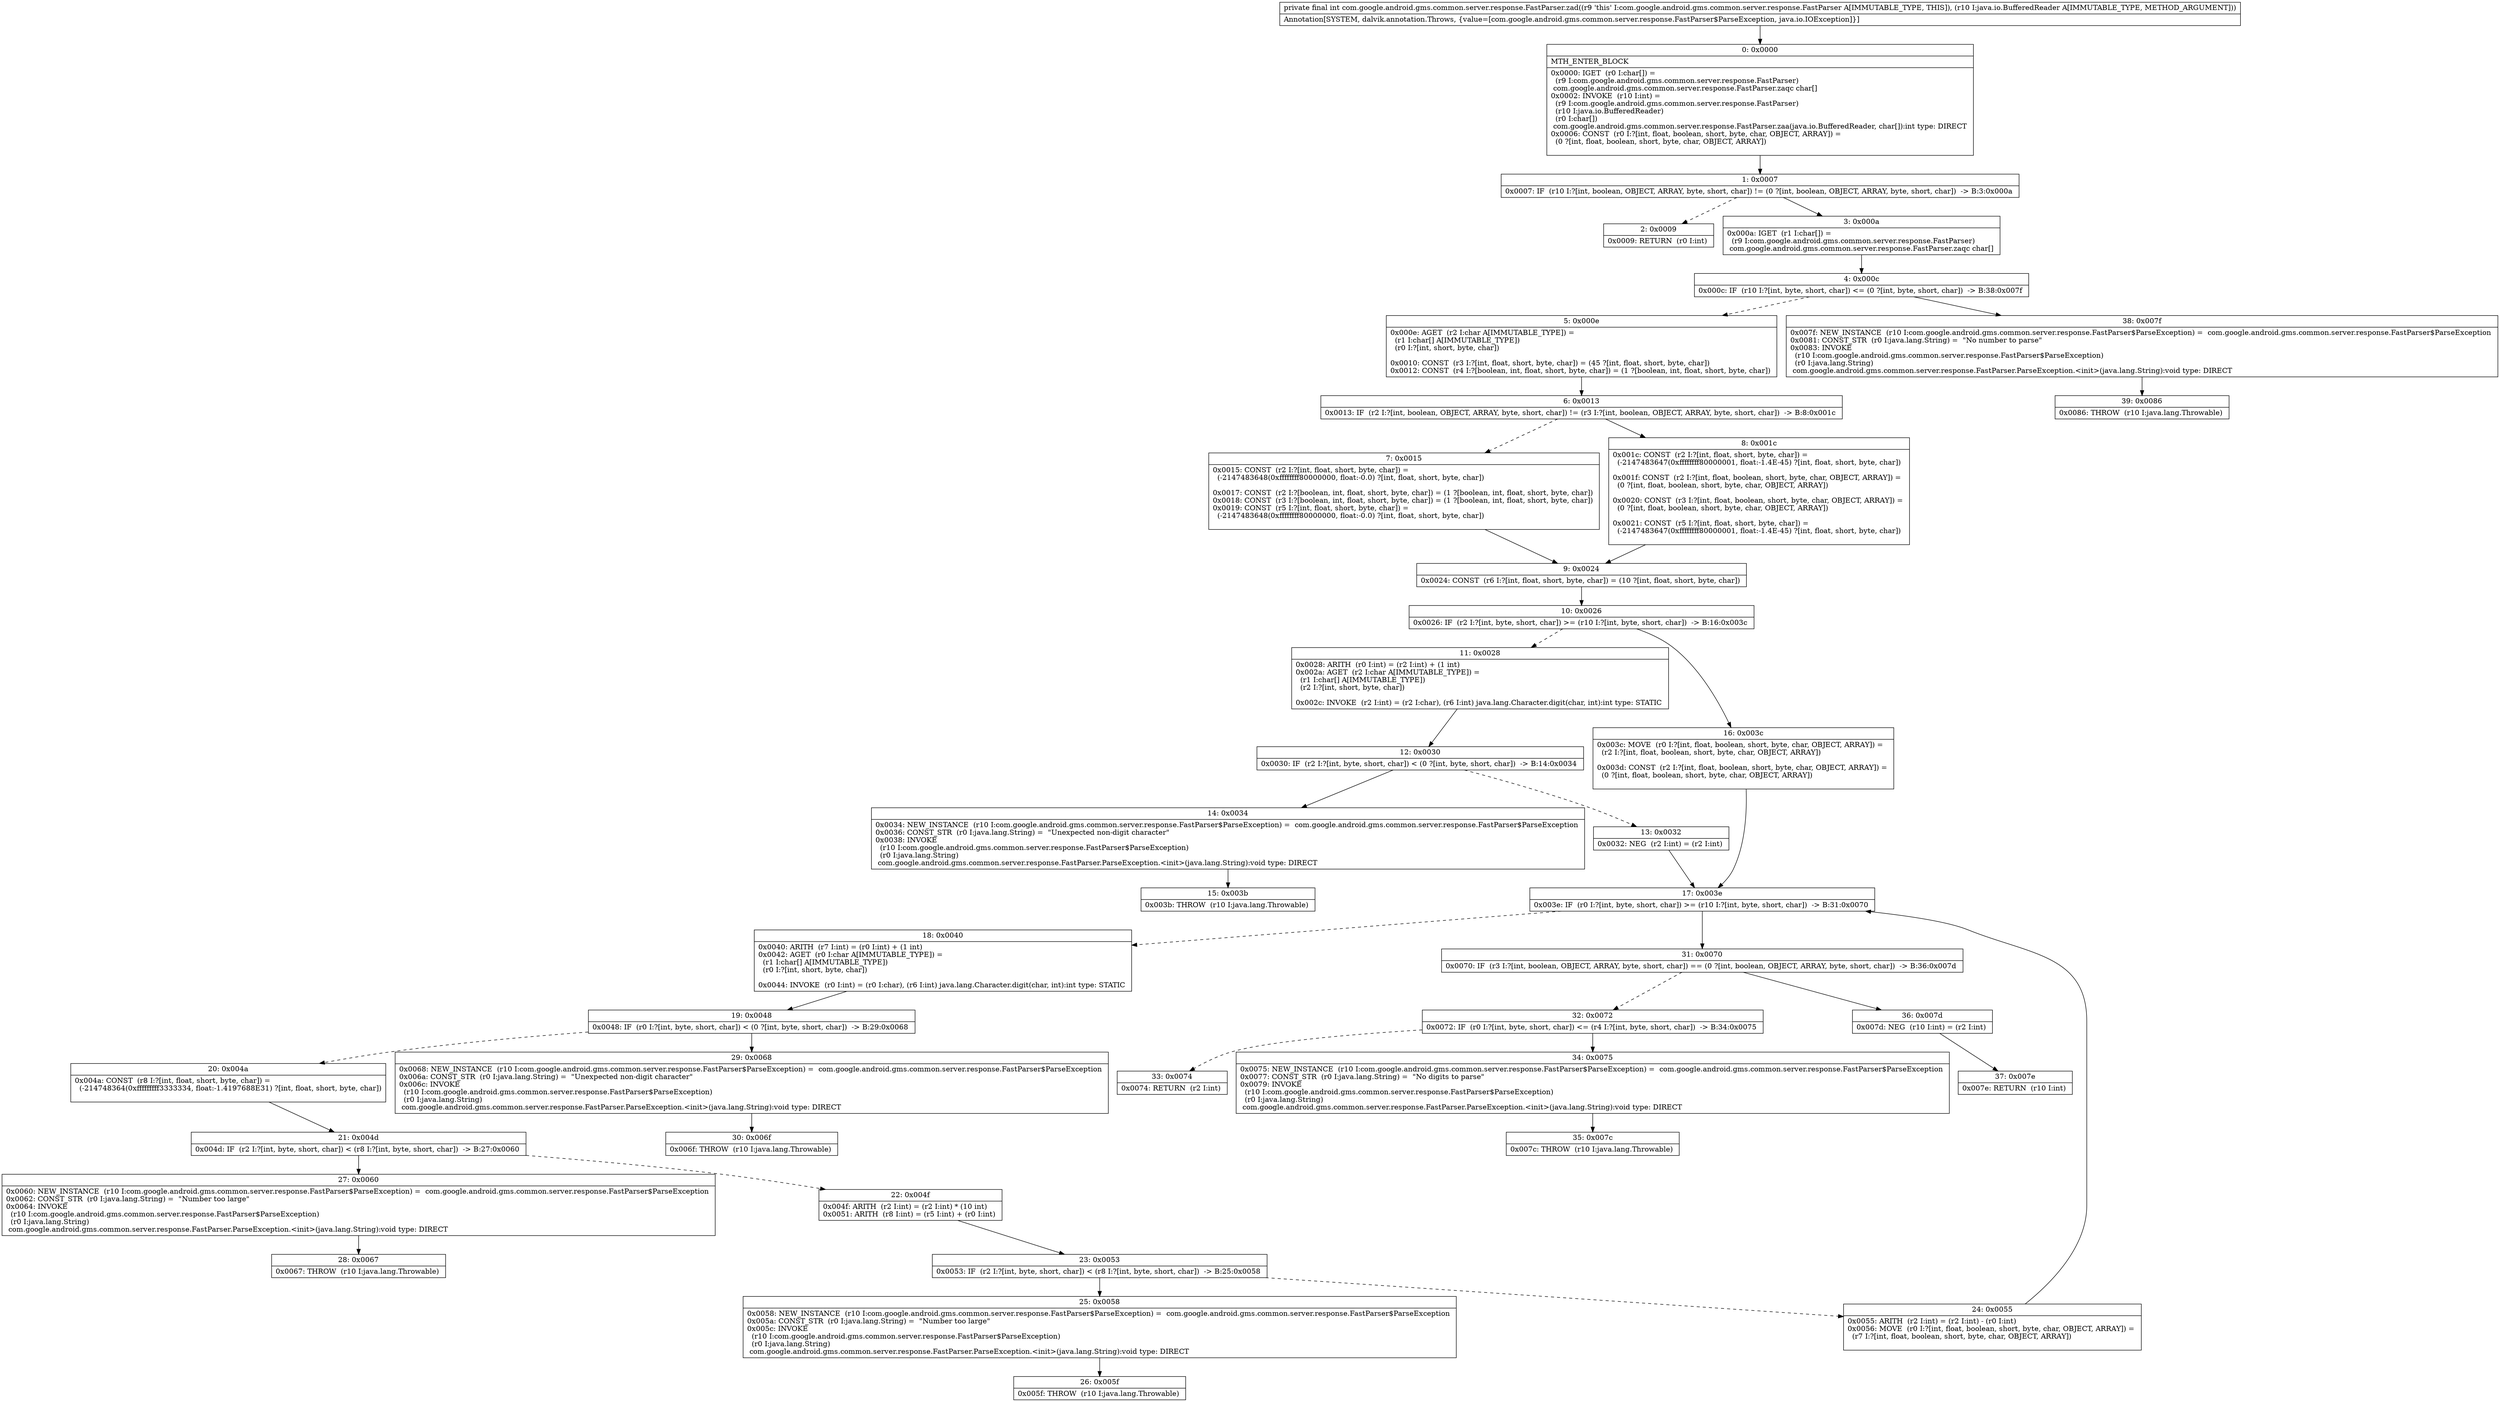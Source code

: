 digraph "CFG forcom.google.android.gms.common.server.response.FastParser.zad(Ljava\/io\/BufferedReader;)I" {
Node_0 [shape=record,label="{0\:\ 0x0000|MTH_ENTER_BLOCK\l|0x0000: IGET  (r0 I:char[]) = \l  (r9 I:com.google.android.gms.common.server.response.FastParser)\l com.google.android.gms.common.server.response.FastParser.zaqc char[] \l0x0002: INVOKE  (r10 I:int) = \l  (r9 I:com.google.android.gms.common.server.response.FastParser)\l  (r10 I:java.io.BufferedReader)\l  (r0 I:char[])\l com.google.android.gms.common.server.response.FastParser.zaa(java.io.BufferedReader, char[]):int type: DIRECT \l0x0006: CONST  (r0 I:?[int, float, boolean, short, byte, char, OBJECT, ARRAY]) = \l  (0 ?[int, float, boolean, short, byte, char, OBJECT, ARRAY])\l \l}"];
Node_1 [shape=record,label="{1\:\ 0x0007|0x0007: IF  (r10 I:?[int, boolean, OBJECT, ARRAY, byte, short, char]) != (0 ?[int, boolean, OBJECT, ARRAY, byte, short, char])  \-\> B:3:0x000a \l}"];
Node_2 [shape=record,label="{2\:\ 0x0009|0x0009: RETURN  (r0 I:int) \l}"];
Node_3 [shape=record,label="{3\:\ 0x000a|0x000a: IGET  (r1 I:char[]) = \l  (r9 I:com.google.android.gms.common.server.response.FastParser)\l com.google.android.gms.common.server.response.FastParser.zaqc char[] \l}"];
Node_4 [shape=record,label="{4\:\ 0x000c|0x000c: IF  (r10 I:?[int, byte, short, char]) \<= (0 ?[int, byte, short, char])  \-\> B:38:0x007f \l}"];
Node_5 [shape=record,label="{5\:\ 0x000e|0x000e: AGET  (r2 I:char A[IMMUTABLE_TYPE]) = \l  (r1 I:char[] A[IMMUTABLE_TYPE])\l  (r0 I:?[int, short, byte, char])\l \l0x0010: CONST  (r3 I:?[int, float, short, byte, char]) = (45 ?[int, float, short, byte, char]) \l0x0012: CONST  (r4 I:?[boolean, int, float, short, byte, char]) = (1 ?[boolean, int, float, short, byte, char]) \l}"];
Node_6 [shape=record,label="{6\:\ 0x0013|0x0013: IF  (r2 I:?[int, boolean, OBJECT, ARRAY, byte, short, char]) != (r3 I:?[int, boolean, OBJECT, ARRAY, byte, short, char])  \-\> B:8:0x001c \l}"];
Node_7 [shape=record,label="{7\:\ 0x0015|0x0015: CONST  (r2 I:?[int, float, short, byte, char]) = \l  (\-2147483648(0xffffffff80000000, float:\-0.0) ?[int, float, short, byte, char])\l \l0x0017: CONST  (r2 I:?[boolean, int, float, short, byte, char]) = (1 ?[boolean, int, float, short, byte, char]) \l0x0018: CONST  (r3 I:?[boolean, int, float, short, byte, char]) = (1 ?[boolean, int, float, short, byte, char]) \l0x0019: CONST  (r5 I:?[int, float, short, byte, char]) = \l  (\-2147483648(0xffffffff80000000, float:\-0.0) ?[int, float, short, byte, char])\l \l}"];
Node_8 [shape=record,label="{8\:\ 0x001c|0x001c: CONST  (r2 I:?[int, float, short, byte, char]) = \l  (\-2147483647(0xffffffff80000001, float:\-1.4E\-45) ?[int, float, short, byte, char])\l \l0x001f: CONST  (r2 I:?[int, float, boolean, short, byte, char, OBJECT, ARRAY]) = \l  (0 ?[int, float, boolean, short, byte, char, OBJECT, ARRAY])\l \l0x0020: CONST  (r3 I:?[int, float, boolean, short, byte, char, OBJECT, ARRAY]) = \l  (0 ?[int, float, boolean, short, byte, char, OBJECT, ARRAY])\l \l0x0021: CONST  (r5 I:?[int, float, short, byte, char]) = \l  (\-2147483647(0xffffffff80000001, float:\-1.4E\-45) ?[int, float, short, byte, char])\l \l}"];
Node_9 [shape=record,label="{9\:\ 0x0024|0x0024: CONST  (r6 I:?[int, float, short, byte, char]) = (10 ?[int, float, short, byte, char]) \l}"];
Node_10 [shape=record,label="{10\:\ 0x0026|0x0026: IF  (r2 I:?[int, byte, short, char]) \>= (r10 I:?[int, byte, short, char])  \-\> B:16:0x003c \l}"];
Node_11 [shape=record,label="{11\:\ 0x0028|0x0028: ARITH  (r0 I:int) = (r2 I:int) + (1 int) \l0x002a: AGET  (r2 I:char A[IMMUTABLE_TYPE]) = \l  (r1 I:char[] A[IMMUTABLE_TYPE])\l  (r2 I:?[int, short, byte, char])\l \l0x002c: INVOKE  (r2 I:int) = (r2 I:char), (r6 I:int) java.lang.Character.digit(char, int):int type: STATIC \l}"];
Node_12 [shape=record,label="{12\:\ 0x0030|0x0030: IF  (r2 I:?[int, byte, short, char]) \< (0 ?[int, byte, short, char])  \-\> B:14:0x0034 \l}"];
Node_13 [shape=record,label="{13\:\ 0x0032|0x0032: NEG  (r2 I:int) = (r2 I:int) \l}"];
Node_14 [shape=record,label="{14\:\ 0x0034|0x0034: NEW_INSTANCE  (r10 I:com.google.android.gms.common.server.response.FastParser$ParseException) =  com.google.android.gms.common.server.response.FastParser$ParseException \l0x0036: CONST_STR  (r0 I:java.lang.String) =  \"Unexpected non\-digit character\" \l0x0038: INVOKE  \l  (r10 I:com.google.android.gms.common.server.response.FastParser$ParseException)\l  (r0 I:java.lang.String)\l com.google.android.gms.common.server.response.FastParser.ParseException.\<init\>(java.lang.String):void type: DIRECT \l}"];
Node_15 [shape=record,label="{15\:\ 0x003b|0x003b: THROW  (r10 I:java.lang.Throwable) \l}"];
Node_16 [shape=record,label="{16\:\ 0x003c|0x003c: MOVE  (r0 I:?[int, float, boolean, short, byte, char, OBJECT, ARRAY]) = \l  (r2 I:?[int, float, boolean, short, byte, char, OBJECT, ARRAY])\l \l0x003d: CONST  (r2 I:?[int, float, boolean, short, byte, char, OBJECT, ARRAY]) = \l  (0 ?[int, float, boolean, short, byte, char, OBJECT, ARRAY])\l \l}"];
Node_17 [shape=record,label="{17\:\ 0x003e|0x003e: IF  (r0 I:?[int, byte, short, char]) \>= (r10 I:?[int, byte, short, char])  \-\> B:31:0x0070 \l}"];
Node_18 [shape=record,label="{18\:\ 0x0040|0x0040: ARITH  (r7 I:int) = (r0 I:int) + (1 int) \l0x0042: AGET  (r0 I:char A[IMMUTABLE_TYPE]) = \l  (r1 I:char[] A[IMMUTABLE_TYPE])\l  (r0 I:?[int, short, byte, char])\l \l0x0044: INVOKE  (r0 I:int) = (r0 I:char), (r6 I:int) java.lang.Character.digit(char, int):int type: STATIC \l}"];
Node_19 [shape=record,label="{19\:\ 0x0048|0x0048: IF  (r0 I:?[int, byte, short, char]) \< (0 ?[int, byte, short, char])  \-\> B:29:0x0068 \l}"];
Node_20 [shape=record,label="{20\:\ 0x004a|0x004a: CONST  (r8 I:?[int, float, short, byte, char]) = \l  (\-214748364(0xfffffffff3333334, float:\-1.4197688E31) ?[int, float, short, byte, char])\l \l}"];
Node_21 [shape=record,label="{21\:\ 0x004d|0x004d: IF  (r2 I:?[int, byte, short, char]) \< (r8 I:?[int, byte, short, char])  \-\> B:27:0x0060 \l}"];
Node_22 [shape=record,label="{22\:\ 0x004f|0x004f: ARITH  (r2 I:int) = (r2 I:int) * (10 int) \l0x0051: ARITH  (r8 I:int) = (r5 I:int) + (r0 I:int) \l}"];
Node_23 [shape=record,label="{23\:\ 0x0053|0x0053: IF  (r2 I:?[int, byte, short, char]) \< (r8 I:?[int, byte, short, char])  \-\> B:25:0x0058 \l}"];
Node_24 [shape=record,label="{24\:\ 0x0055|0x0055: ARITH  (r2 I:int) = (r2 I:int) \- (r0 I:int) \l0x0056: MOVE  (r0 I:?[int, float, boolean, short, byte, char, OBJECT, ARRAY]) = \l  (r7 I:?[int, float, boolean, short, byte, char, OBJECT, ARRAY])\l \l}"];
Node_25 [shape=record,label="{25\:\ 0x0058|0x0058: NEW_INSTANCE  (r10 I:com.google.android.gms.common.server.response.FastParser$ParseException) =  com.google.android.gms.common.server.response.FastParser$ParseException \l0x005a: CONST_STR  (r0 I:java.lang.String) =  \"Number too large\" \l0x005c: INVOKE  \l  (r10 I:com.google.android.gms.common.server.response.FastParser$ParseException)\l  (r0 I:java.lang.String)\l com.google.android.gms.common.server.response.FastParser.ParseException.\<init\>(java.lang.String):void type: DIRECT \l}"];
Node_26 [shape=record,label="{26\:\ 0x005f|0x005f: THROW  (r10 I:java.lang.Throwable) \l}"];
Node_27 [shape=record,label="{27\:\ 0x0060|0x0060: NEW_INSTANCE  (r10 I:com.google.android.gms.common.server.response.FastParser$ParseException) =  com.google.android.gms.common.server.response.FastParser$ParseException \l0x0062: CONST_STR  (r0 I:java.lang.String) =  \"Number too large\" \l0x0064: INVOKE  \l  (r10 I:com.google.android.gms.common.server.response.FastParser$ParseException)\l  (r0 I:java.lang.String)\l com.google.android.gms.common.server.response.FastParser.ParseException.\<init\>(java.lang.String):void type: DIRECT \l}"];
Node_28 [shape=record,label="{28\:\ 0x0067|0x0067: THROW  (r10 I:java.lang.Throwable) \l}"];
Node_29 [shape=record,label="{29\:\ 0x0068|0x0068: NEW_INSTANCE  (r10 I:com.google.android.gms.common.server.response.FastParser$ParseException) =  com.google.android.gms.common.server.response.FastParser$ParseException \l0x006a: CONST_STR  (r0 I:java.lang.String) =  \"Unexpected non\-digit character\" \l0x006c: INVOKE  \l  (r10 I:com.google.android.gms.common.server.response.FastParser$ParseException)\l  (r0 I:java.lang.String)\l com.google.android.gms.common.server.response.FastParser.ParseException.\<init\>(java.lang.String):void type: DIRECT \l}"];
Node_30 [shape=record,label="{30\:\ 0x006f|0x006f: THROW  (r10 I:java.lang.Throwable) \l}"];
Node_31 [shape=record,label="{31\:\ 0x0070|0x0070: IF  (r3 I:?[int, boolean, OBJECT, ARRAY, byte, short, char]) == (0 ?[int, boolean, OBJECT, ARRAY, byte, short, char])  \-\> B:36:0x007d \l}"];
Node_32 [shape=record,label="{32\:\ 0x0072|0x0072: IF  (r0 I:?[int, byte, short, char]) \<= (r4 I:?[int, byte, short, char])  \-\> B:34:0x0075 \l}"];
Node_33 [shape=record,label="{33\:\ 0x0074|0x0074: RETURN  (r2 I:int) \l}"];
Node_34 [shape=record,label="{34\:\ 0x0075|0x0075: NEW_INSTANCE  (r10 I:com.google.android.gms.common.server.response.FastParser$ParseException) =  com.google.android.gms.common.server.response.FastParser$ParseException \l0x0077: CONST_STR  (r0 I:java.lang.String) =  \"No digits to parse\" \l0x0079: INVOKE  \l  (r10 I:com.google.android.gms.common.server.response.FastParser$ParseException)\l  (r0 I:java.lang.String)\l com.google.android.gms.common.server.response.FastParser.ParseException.\<init\>(java.lang.String):void type: DIRECT \l}"];
Node_35 [shape=record,label="{35\:\ 0x007c|0x007c: THROW  (r10 I:java.lang.Throwable) \l}"];
Node_36 [shape=record,label="{36\:\ 0x007d|0x007d: NEG  (r10 I:int) = (r2 I:int) \l}"];
Node_37 [shape=record,label="{37\:\ 0x007e|0x007e: RETURN  (r10 I:int) \l}"];
Node_38 [shape=record,label="{38\:\ 0x007f|0x007f: NEW_INSTANCE  (r10 I:com.google.android.gms.common.server.response.FastParser$ParseException) =  com.google.android.gms.common.server.response.FastParser$ParseException \l0x0081: CONST_STR  (r0 I:java.lang.String) =  \"No number to parse\" \l0x0083: INVOKE  \l  (r10 I:com.google.android.gms.common.server.response.FastParser$ParseException)\l  (r0 I:java.lang.String)\l com.google.android.gms.common.server.response.FastParser.ParseException.\<init\>(java.lang.String):void type: DIRECT \l}"];
Node_39 [shape=record,label="{39\:\ 0x0086|0x0086: THROW  (r10 I:java.lang.Throwable) \l}"];
MethodNode[shape=record,label="{private final int com.google.android.gms.common.server.response.FastParser.zad((r9 'this' I:com.google.android.gms.common.server.response.FastParser A[IMMUTABLE_TYPE, THIS]), (r10 I:java.io.BufferedReader A[IMMUTABLE_TYPE, METHOD_ARGUMENT]))  | Annotation[SYSTEM, dalvik.annotation.Throws, \{value=[com.google.android.gms.common.server.response.FastParser$ParseException, java.io.IOException]\}]\l}"];
MethodNode -> Node_0;
Node_0 -> Node_1;
Node_1 -> Node_2[style=dashed];
Node_1 -> Node_3;
Node_3 -> Node_4;
Node_4 -> Node_5[style=dashed];
Node_4 -> Node_38;
Node_5 -> Node_6;
Node_6 -> Node_7[style=dashed];
Node_6 -> Node_8;
Node_7 -> Node_9;
Node_8 -> Node_9;
Node_9 -> Node_10;
Node_10 -> Node_11[style=dashed];
Node_10 -> Node_16;
Node_11 -> Node_12;
Node_12 -> Node_13[style=dashed];
Node_12 -> Node_14;
Node_13 -> Node_17;
Node_14 -> Node_15;
Node_16 -> Node_17;
Node_17 -> Node_18[style=dashed];
Node_17 -> Node_31;
Node_18 -> Node_19;
Node_19 -> Node_20[style=dashed];
Node_19 -> Node_29;
Node_20 -> Node_21;
Node_21 -> Node_22[style=dashed];
Node_21 -> Node_27;
Node_22 -> Node_23;
Node_23 -> Node_24[style=dashed];
Node_23 -> Node_25;
Node_24 -> Node_17;
Node_25 -> Node_26;
Node_27 -> Node_28;
Node_29 -> Node_30;
Node_31 -> Node_32[style=dashed];
Node_31 -> Node_36;
Node_32 -> Node_33[style=dashed];
Node_32 -> Node_34;
Node_34 -> Node_35;
Node_36 -> Node_37;
Node_38 -> Node_39;
}

